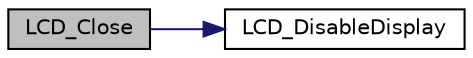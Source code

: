 digraph "LCD_Close"
{
 // LATEX_PDF_SIZE
  edge [fontname="Helvetica",fontsize="10",labelfontname="Helvetica",labelfontsize="10"];
  node [fontname="Helvetica",fontsize="10",shape=record];
  rankdir="LR";
  Node1 [label="LCD_Close",height=0.2,width=0.4,color="black", fillcolor="grey75", style="filled", fontcolor="black",tooltip="The function is used to disable LCD controller."];
  Node1 -> Node2 [color="midnightblue",fontsize="10",style="solid",fontname="Helvetica"];
  Node2 [label="LCD_DisableDisplay",height=0.2,width=0.4,color="black", fillcolor="white", style="filled",URL="$d8/d66/group___n_a_n_o100___l_c_d___e_x_p_o_r_t_e_d___f_u_n_c_t_i_o_n_s.html#gafc02b6e8ef1f3ab301853f4f8155e030",tooltip="Disable LCD controller."];
}
